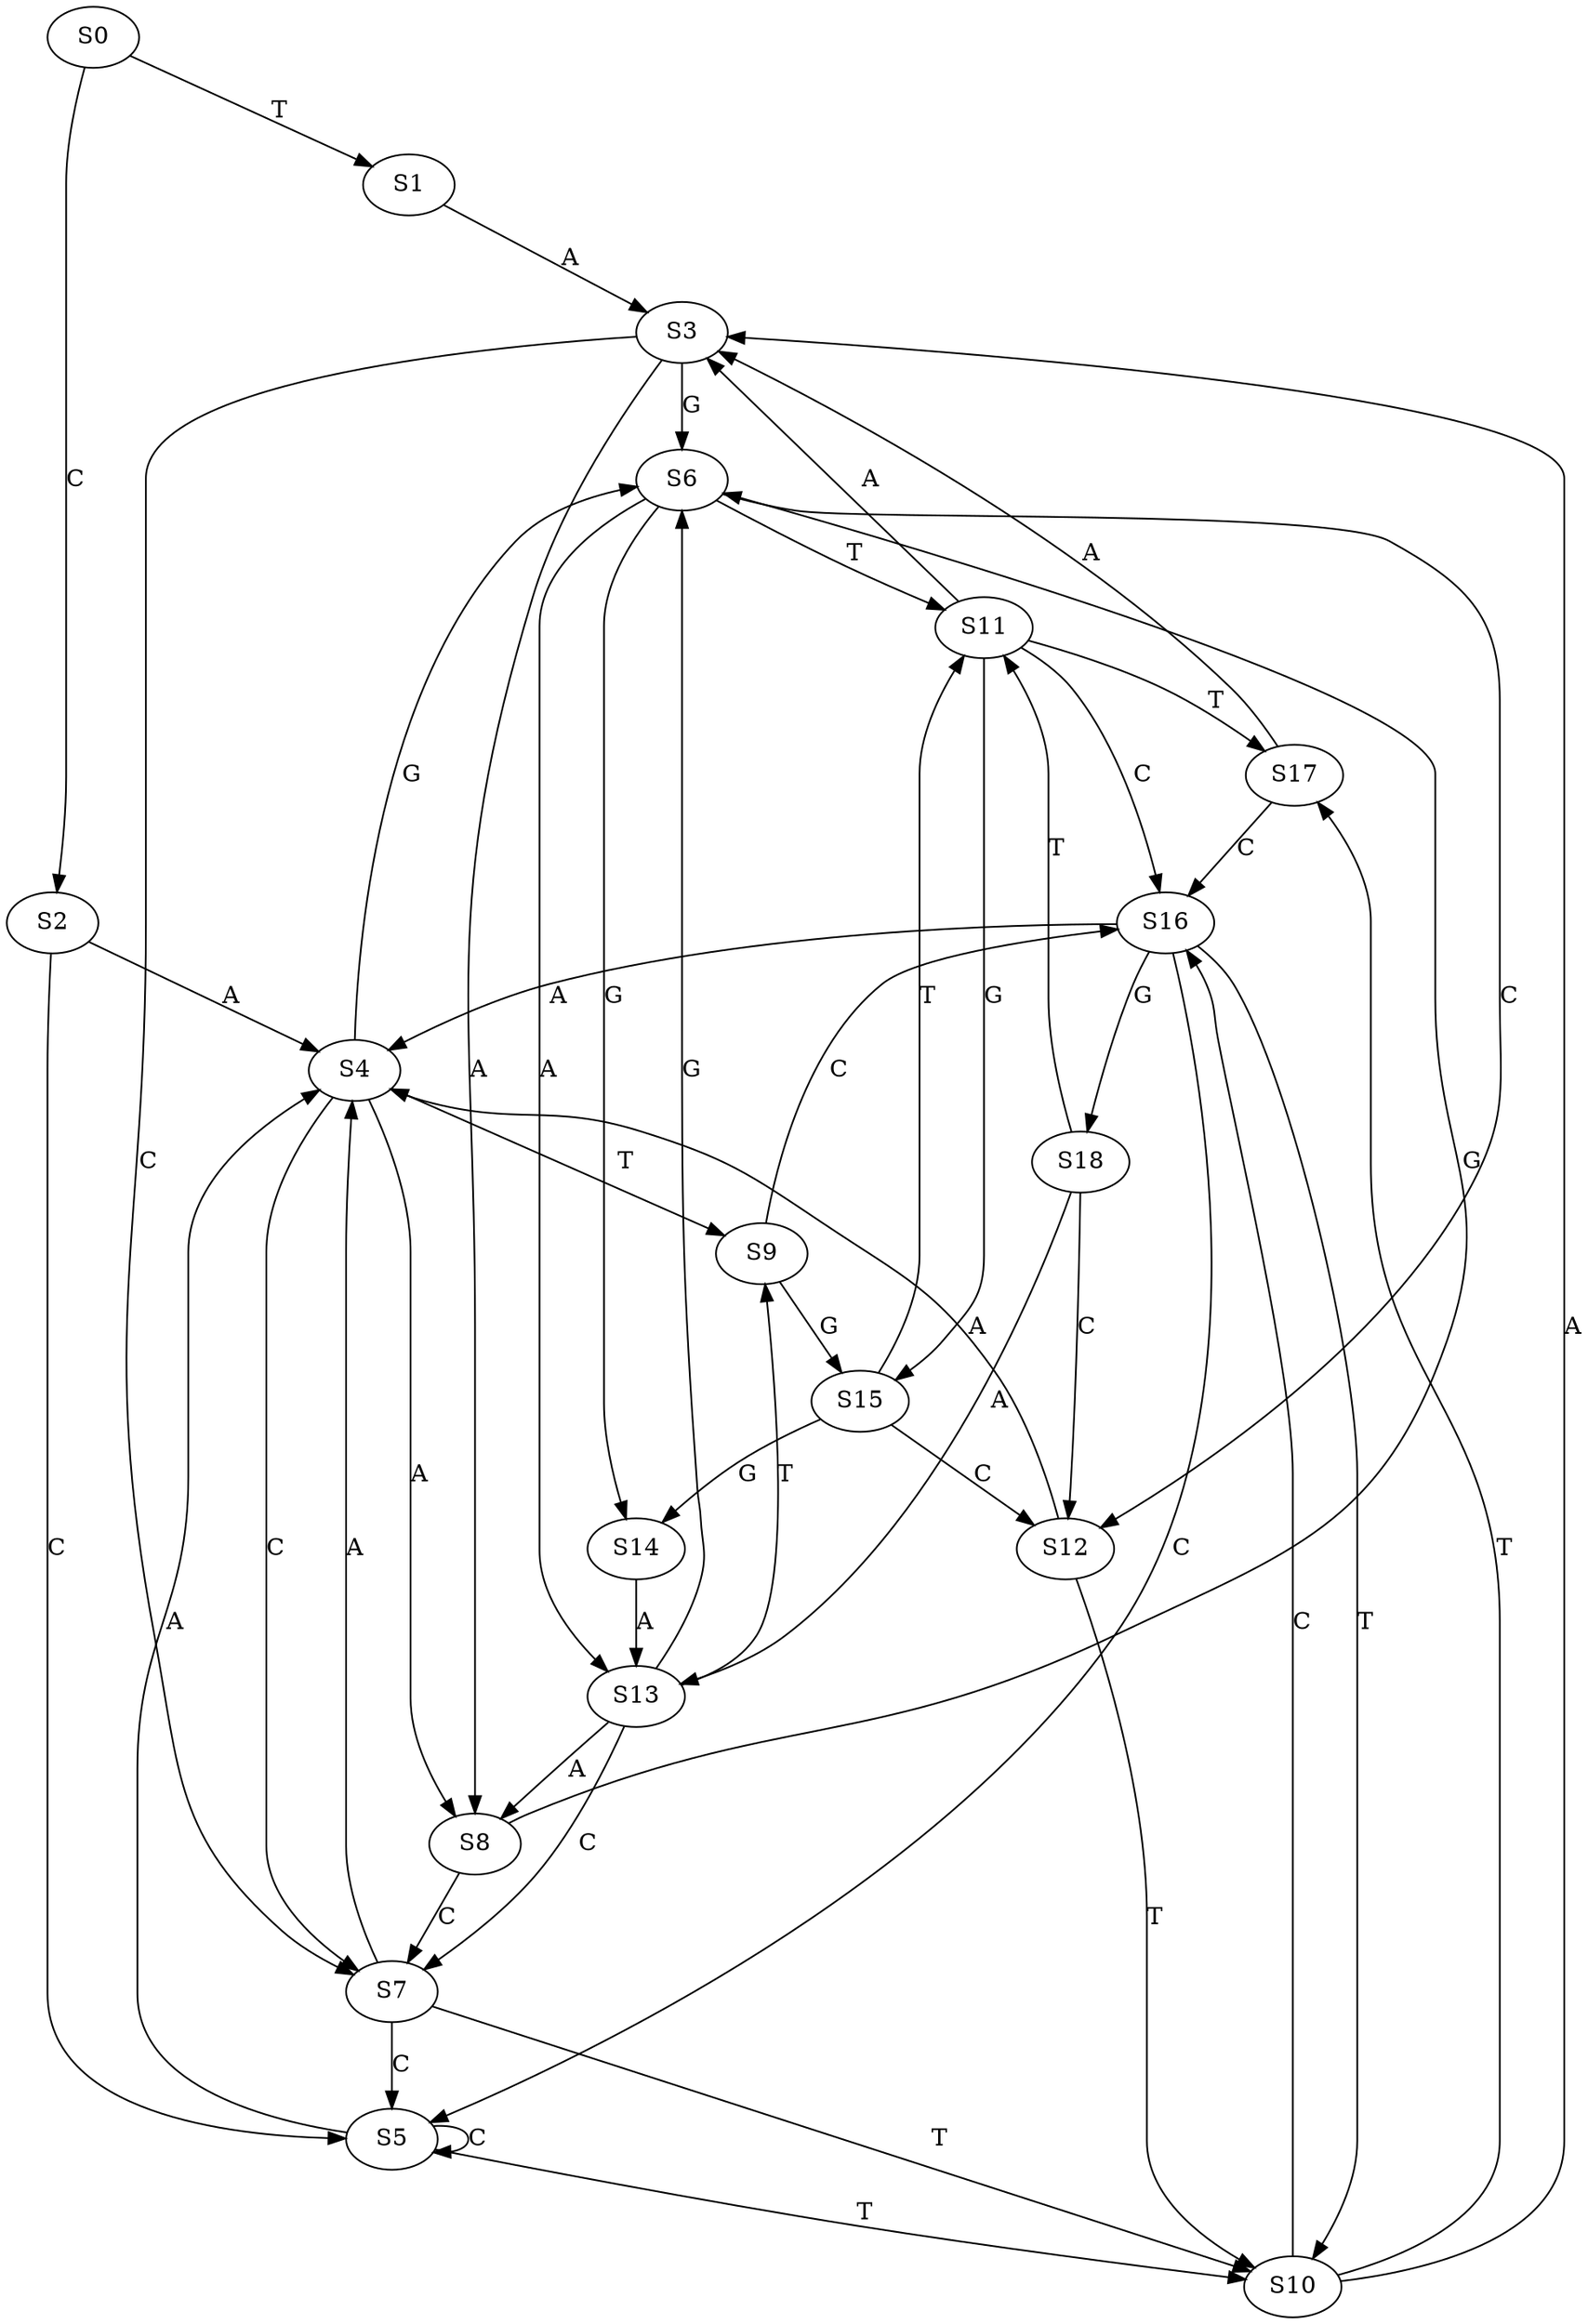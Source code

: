 strict digraph  {
	S0 -> S1 [ label = T ];
	S0 -> S2 [ label = C ];
	S1 -> S3 [ label = A ];
	S2 -> S4 [ label = A ];
	S2 -> S5 [ label = C ];
	S3 -> S6 [ label = G ];
	S3 -> S7 [ label = C ];
	S3 -> S8 [ label = A ];
	S4 -> S6 [ label = G ];
	S4 -> S9 [ label = T ];
	S4 -> S8 [ label = A ];
	S4 -> S7 [ label = C ];
	S5 -> S4 [ label = A ];
	S5 -> S10 [ label = T ];
	S5 -> S5 [ label = C ];
	S6 -> S11 [ label = T ];
	S6 -> S12 [ label = C ];
	S6 -> S13 [ label = A ];
	S6 -> S14 [ label = G ];
	S7 -> S5 [ label = C ];
	S7 -> S10 [ label = T ];
	S7 -> S4 [ label = A ];
	S8 -> S6 [ label = G ];
	S8 -> S7 [ label = C ];
	S9 -> S15 [ label = G ];
	S9 -> S16 [ label = C ];
	S10 -> S17 [ label = T ];
	S10 -> S16 [ label = C ];
	S10 -> S3 [ label = A ];
	S11 -> S16 [ label = C ];
	S11 -> S17 [ label = T ];
	S11 -> S3 [ label = A ];
	S11 -> S15 [ label = G ];
	S12 -> S4 [ label = A ];
	S12 -> S10 [ label = T ];
	S13 -> S8 [ label = A ];
	S13 -> S9 [ label = T ];
	S13 -> S7 [ label = C ];
	S13 -> S6 [ label = G ];
	S14 -> S13 [ label = A ];
	S15 -> S12 [ label = C ];
	S15 -> S14 [ label = G ];
	S15 -> S11 [ label = T ];
	S16 -> S4 [ label = A ];
	S16 -> S5 [ label = C ];
	S16 -> S18 [ label = G ];
	S16 -> S10 [ label = T ];
	S17 -> S3 [ label = A ];
	S17 -> S16 [ label = C ];
	S18 -> S13 [ label = A ];
	S18 -> S11 [ label = T ];
	S18 -> S12 [ label = C ];
}

